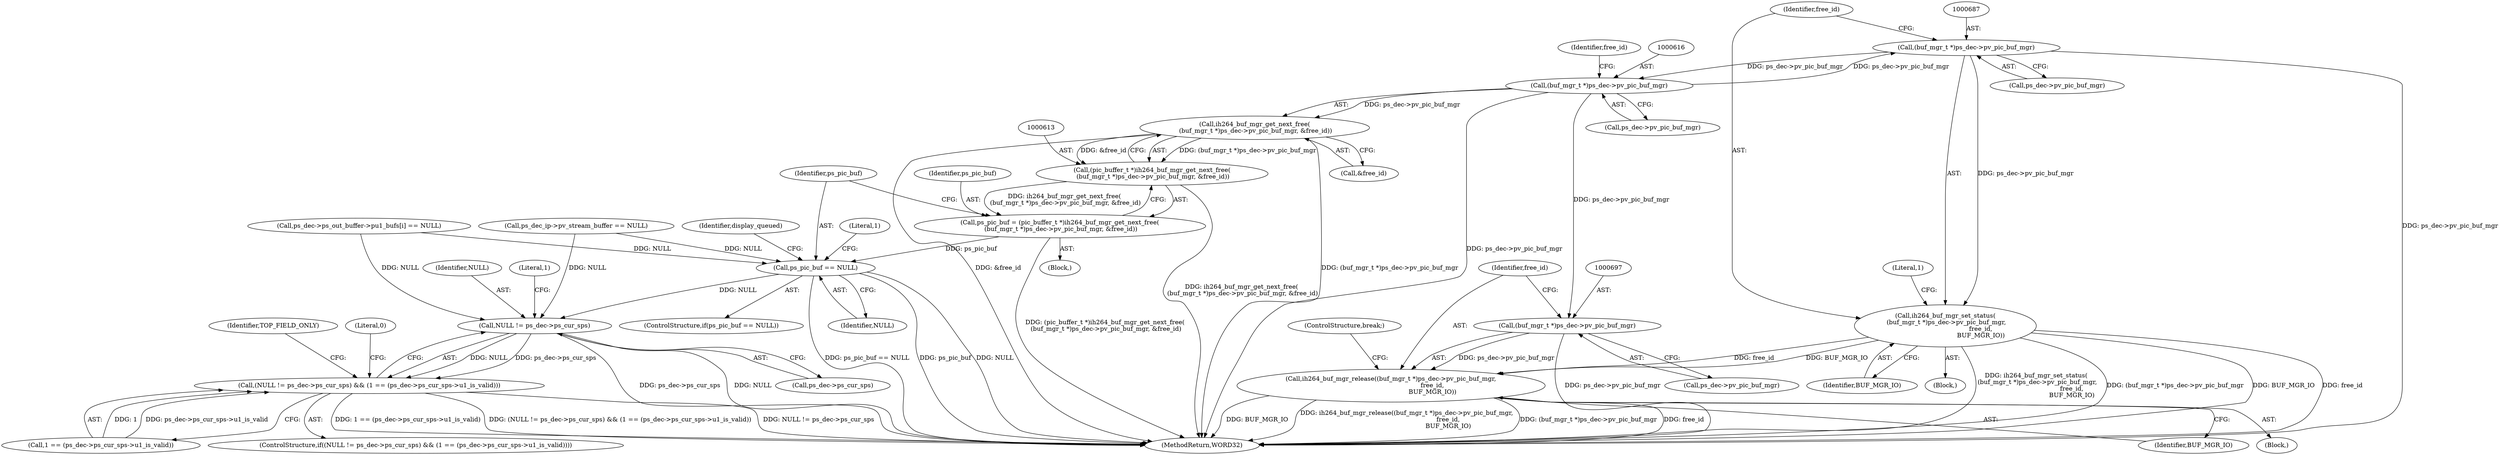 digraph "0_Android_0b23c81c3dd9ec38f7e6806a3955fed1925541a0@pointer" {
"1000686" [label="(Call,(buf_mgr_t *)ps_dec->pv_pic_buf_mgr)"];
"1000615" [label="(Call,(buf_mgr_t *)ps_dec->pv_pic_buf_mgr)"];
"1000686" [label="(Call,(buf_mgr_t *)ps_dec->pv_pic_buf_mgr)"];
"1000614" [label="(Call,ih264_buf_mgr_get_next_free(\n (buf_mgr_t *)ps_dec->pv_pic_buf_mgr, &free_id))"];
"1000612" [label="(Call,(pic_buffer_t *)ih264_buf_mgr_get_next_free(\n (buf_mgr_t *)ps_dec->pv_pic_buf_mgr, &free_id))"];
"1000610" [label="(Call,ps_pic_buf = (pic_buffer_t *)ih264_buf_mgr_get_next_free(\n (buf_mgr_t *)ps_dec->pv_pic_buf_mgr, &free_id))"];
"1000623" [label="(Call,ps_pic_buf == NULL)"];
"1002124" [label="(Call,NULL != ps_dec->ps_cur_sps)"];
"1002123" [label="(Call,(NULL != ps_dec->ps_cur_sps) && (1 == (ps_dec->ps_cur_sps->u1_is_valid)))"];
"1000685" [label="(Call,ih264_buf_mgr_set_status(\n (buf_mgr_t *)ps_dec->pv_pic_buf_mgr,\n                                    free_id,\n                                    BUF_MGR_IO))"];
"1000695" [label="(Call,ih264_buf_mgr_release((buf_mgr_t *)ps_dec->pv_pic_buf_mgr,\n                                          free_id,\n                                          BUF_MGR_IO))"];
"1000696" [label="(Call,(buf_mgr_t *)ps_dec->pv_pic_buf_mgr)"];
"1002226" [label="(MethodReturn,WORD32)"];
"1000620" [label="(Call,&free_id)"];
"1002124" [label="(Call,NULL != ps_dec->ps_cur_sps)"];
"1002125" [label="(Identifier,NULL)"];
"1002161" [label="(Identifier,TOP_FIELD_ONLY)"];
"1000678" [label="(Literal,1)"];
"1002130" [label="(Literal,1)"];
"1000623" [label="(Call,ps_pic_buf == NULL)"];
"1000610" [label="(Call,ps_pic_buf = (pic_buffer_t *)ih264_buf_mgr_get_next_free(\n (buf_mgr_t *)ps_dec->pv_pic_buf_mgr, &free_id))"];
"1000698" [label="(Call,ps_dec->pv_pic_buf_mgr)"];
"1000625" [label="(Identifier,NULL)"];
"1000421" [label="(Call,ps_dec->ps_out_buffer->pu1_bufs[i] == NULL)"];
"1000696" [label="(Call,(buf_mgr_t *)ps_dec->pv_pic_buf_mgr)"];
"1000686" [label="(Call,(buf_mgr_t *)ps_dec->pv_pic_buf_mgr)"];
"1000617" [label="(Call,ps_dec->pv_pic_buf_mgr)"];
"1000692" [label="(Identifier,BUF_MGR_IO)"];
"1000621" [label="(Identifier,free_id)"];
"1000612" [label="(Call,(pic_buffer_t *)ih264_buf_mgr_get_next_free(\n (buf_mgr_t *)ps_dec->pv_pic_buf_mgr, &free_id))"];
"1000703" [label="(ControlStructure,break;)"];
"1000607" [label="(Literal,1)"];
"1002129" [label="(Call,1 == (ps_dec->ps_cur_sps->u1_is_valid))"];
"1002123" [label="(Call,(NULL != ps_dec->ps_cur_sps) && (1 == (ps_dec->ps_cur_sps->u1_is_valid)))"];
"1002122" [label="(ControlStructure,if((NULL != ps_dec->ps_cur_sps) && (1 == (ps_dec->ps_cur_sps->u1_is_valid))))"];
"1000270" [label="(Call,ps_dec_ip->pv_stream_buffer == NULL)"];
"1000685" [label="(Call,ih264_buf_mgr_set_status(\n (buf_mgr_t *)ps_dec->pv_pic_buf_mgr,\n                                    free_id,\n                                    BUF_MGR_IO))"];
"1000622" [label="(ControlStructure,if(ps_pic_buf == NULL))"];
"1000630" [label="(Identifier,display_queued)"];
"1000684" [label="(Block,)"];
"1000608" [label="(Block,)"];
"1000691" [label="(Identifier,free_id)"];
"1000624" [label="(Identifier,ps_pic_buf)"];
"1000701" [label="(Identifier,free_id)"];
"1002140" [label="(Literal,0)"];
"1000614" [label="(Call,ih264_buf_mgr_get_next_free(\n (buf_mgr_t *)ps_dec->pv_pic_buf_mgr, &free_id))"];
"1000702" [label="(Identifier,BUF_MGR_IO)"];
"1000615" [label="(Call,(buf_mgr_t *)ps_dec->pv_pic_buf_mgr)"];
"1000611" [label="(Identifier,ps_pic_buf)"];
"1000688" [label="(Call,ps_dec->pv_pic_buf_mgr)"];
"1002126" [label="(Call,ps_dec->ps_cur_sps)"];
"1000694" [label="(Block,)"];
"1000695" [label="(Call,ih264_buf_mgr_release((buf_mgr_t *)ps_dec->pv_pic_buf_mgr,\n                                          free_id,\n                                          BUF_MGR_IO))"];
"1000686" -> "1000685"  [label="AST: "];
"1000686" -> "1000688"  [label="CFG: "];
"1000687" -> "1000686"  [label="AST: "];
"1000688" -> "1000686"  [label="AST: "];
"1000691" -> "1000686"  [label="CFG: "];
"1000686" -> "1002226"  [label="DDG: ps_dec->pv_pic_buf_mgr"];
"1000686" -> "1000615"  [label="DDG: ps_dec->pv_pic_buf_mgr"];
"1000686" -> "1000685"  [label="DDG: ps_dec->pv_pic_buf_mgr"];
"1000615" -> "1000686"  [label="DDG: ps_dec->pv_pic_buf_mgr"];
"1000615" -> "1000614"  [label="AST: "];
"1000615" -> "1000617"  [label="CFG: "];
"1000616" -> "1000615"  [label="AST: "];
"1000617" -> "1000615"  [label="AST: "];
"1000621" -> "1000615"  [label="CFG: "];
"1000615" -> "1002226"  [label="DDG: ps_dec->pv_pic_buf_mgr"];
"1000615" -> "1000614"  [label="DDG: ps_dec->pv_pic_buf_mgr"];
"1000615" -> "1000696"  [label="DDG: ps_dec->pv_pic_buf_mgr"];
"1000614" -> "1000612"  [label="AST: "];
"1000614" -> "1000620"  [label="CFG: "];
"1000620" -> "1000614"  [label="AST: "];
"1000612" -> "1000614"  [label="CFG: "];
"1000614" -> "1002226"  [label="DDG: (buf_mgr_t *)ps_dec->pv_pic_buf_mgr"];
"1000614" -> "1002226"  [label="DDG: &free_id"];
"1000614" -> "1000612"  [label="DDG: (buf_mgr_t *)ps_dec->pv_pic_buf_mgr"];
"1000614" -> "1000612"  [label="DDG: &free_id"];
"1000612" -> "1000610"  [label="AST: "];
"1000613" -> "1000612"  [label="AST: "];
"1000610" -> "1000612"  [label="CFG: "];
"1000612" -> "1002226"  [label="DDG: ih264_buf_mgr_get_next_free(\n (buf_mgr_t *)ps_dec->pv_pic_buf_mgr, &free_id)"];
"1000612" -> "1000610"  [label="DDG: ih264_buf_mgr_get_next_free(\n (buf_mgr_t *)ps_dec->pv_pic_buf_mgr, &free_id)"];
"1000610" -> "1000608"  [label="AST: "];
"1000611" -> "1000610"  [label="AST: "];
"1000624" -> "1000610"  [label="CFG: "];
"1000610" -> "1002226"  [label="DDG: (pic_buffer_t *)ih264_buf_mgr_get_next_free(\n (buf_mgr_t *)ps_dec->pv_pic_buf_mgr, &free_id)"];
"1000610" -> "1000623"  [label="DDG: ps_pic_buf"];
"1000623" -> "1000622"  [label="AST: "];
"1000623" -> "1000625"  [label="CFG: "];
"1000624" -> "1000623"  [label="AST: "];
"1000625" -> "1000623"  [label="AST: "];
"1000630" -> "1000623"  [label="CFG: "];
"1000678" -> "1000623"  [label="CFG: "];
"1000623" -> "1002226"  [label="DDG: ps_pic_buf == NULL"];
"1000623" -> "1002226"  [label="DDG: ps_pic_buf"];
"1000623" -> "1002226"  [label="DDG: NULL"];
"1000421" -> "1000623"  [label="DDG: NULL"];
"1000270" -> "1000623"  [label="DDG: NULL"];
"1000623" -> "1002124"  [label="DDG: NULL"];
"1002124" -> "1002123"  [label="AST: "];
"1002124" -> "1002126"  [label="CFG: "];
"1002125" -> "1002124"  [label="AST: "];
"1002126" -> "1002124"  [label="AST: "];
"1002130" -> "1002124"  [label="CFG: "];
"1002123" -> "1002124"  [label="CFG: "];
"1002124" -> "1002226"  [label="DDG: ps_dec->ps_cur_sps"];
"1002124" -> "1002226"  [label="DDG: NULL"];
"1002124" -> "1002123"  [label="DDG: NULL"];
"1002124" -> "1002123"  [label="DDG: ps_dec->ps_cur_sps"];
"1000421" -> "1002124"  [label="DDG: NULL"];
"1000270" -> "1002124"  [label="DDG: NULL"];
"1002123" -> "1002122"  [label="AST: "];
"1002123" -> "1002129"  [label="CFG: "];
"1002129" -> "1002123"  [label="AST: "];
"1002140" -> "1002123"  [label="CFG: "];
"1002161" -> "1002123"  [label="CFG: "];
"1002123" -> "1002226"  [label="DDG: NULL != ps_dec->ps_cur_sps"];
"1002123" -> "1002226"  [label="DDG: 1 == (ps_dec->ps_cur_sps->u1_is_valid)"];
"1002123" -> "1002226"  [label="DDG: (NULL != ps_dec->ps_cur_sps) && (1 == (ps_dec->ps_cur_sps->u1_is_valid))"];
"1002129" -> "1002123"  [label="DDG: 1"];
"1002129" -> "1002123"  [label="DDG: ps_dec->ps_cur_sps->u1_is_valid"];
"1000685" -> "1000684"  [label="AST: "];
"1000685" -> "1000692"  [label="CFG: "];
"1000691" -> "1000685"  [label="AST: "];
"1000692" -> "1000685"  [label="AST: "];
"1000607" -> "1000685"  [label="CFG: "];
"1000685" -> "1002226"  [label="DDG: ih264_buf_mgr_set_status(\n (buf_mgr_t *)ps_dec->pv_pic_buf_mgr,\n                                    free_id,\n                                    BUF_MGR_IO)"];
"1000685" -> "1002226"  [label="DDG: (buf_mgr_t *)ps_dec->pv_pic_buf_mgr"];
"1000685" -> "1002226"  [label="DDG: BUF_MGR_IO"];
"1000685" -> "1002226"  [label="DDG: free_id"];
"1000685" -> "1000695"  [label="DDG: free_id"];
"1000685" -> "1000695"  [label="DDG: BUF_MGR_IO"];
"1000695" -> "1000694"  [label="AST: "];
"1000695" -> "1000702"  [label="CFG: "];
"1000696" -> "1000695"  [label="AST: "];
"1000701" -> "1000695"  [label="AST: "];
"1000702" -> "1000695"  [label="AST: "];
"1000703" -> "1000695"  [label="CFG: "];
"1000695" -> "1002226"  [label="DDG: ih264_buf_mgr_release((buf_mgr_t *)ps_dec->pv_pic_buf_mgr,\n                                          free_id,\n                                          BUF_MGR_IO)"];
"1000695" -> "1002226"  [label="DDG: (buf_mgr_t *)ps_dec->pv_pic_buf_mgr"];
"1000695" -> "1002226"  [label="DDG: free_id"];
"1000695" -> "1002226"  [label="DDG: BUF_MGR_IO"];
"1000696" -> "1000695"  [label="DDG: ps_dec->pv_pic_buf_mgr"];
"1000696" -> "1000698"  [label="CFG: "];
"1000697" -> "1000696"  [label="AST: "];
"1000698" -> "1000696"  [label="AST: "];
"1000701" -> "1000696"  [label="CFG: "];
"1000696" -> "1002226"  [label="DDG: ps_dec->pv_pic_buf_mgr"];
}
